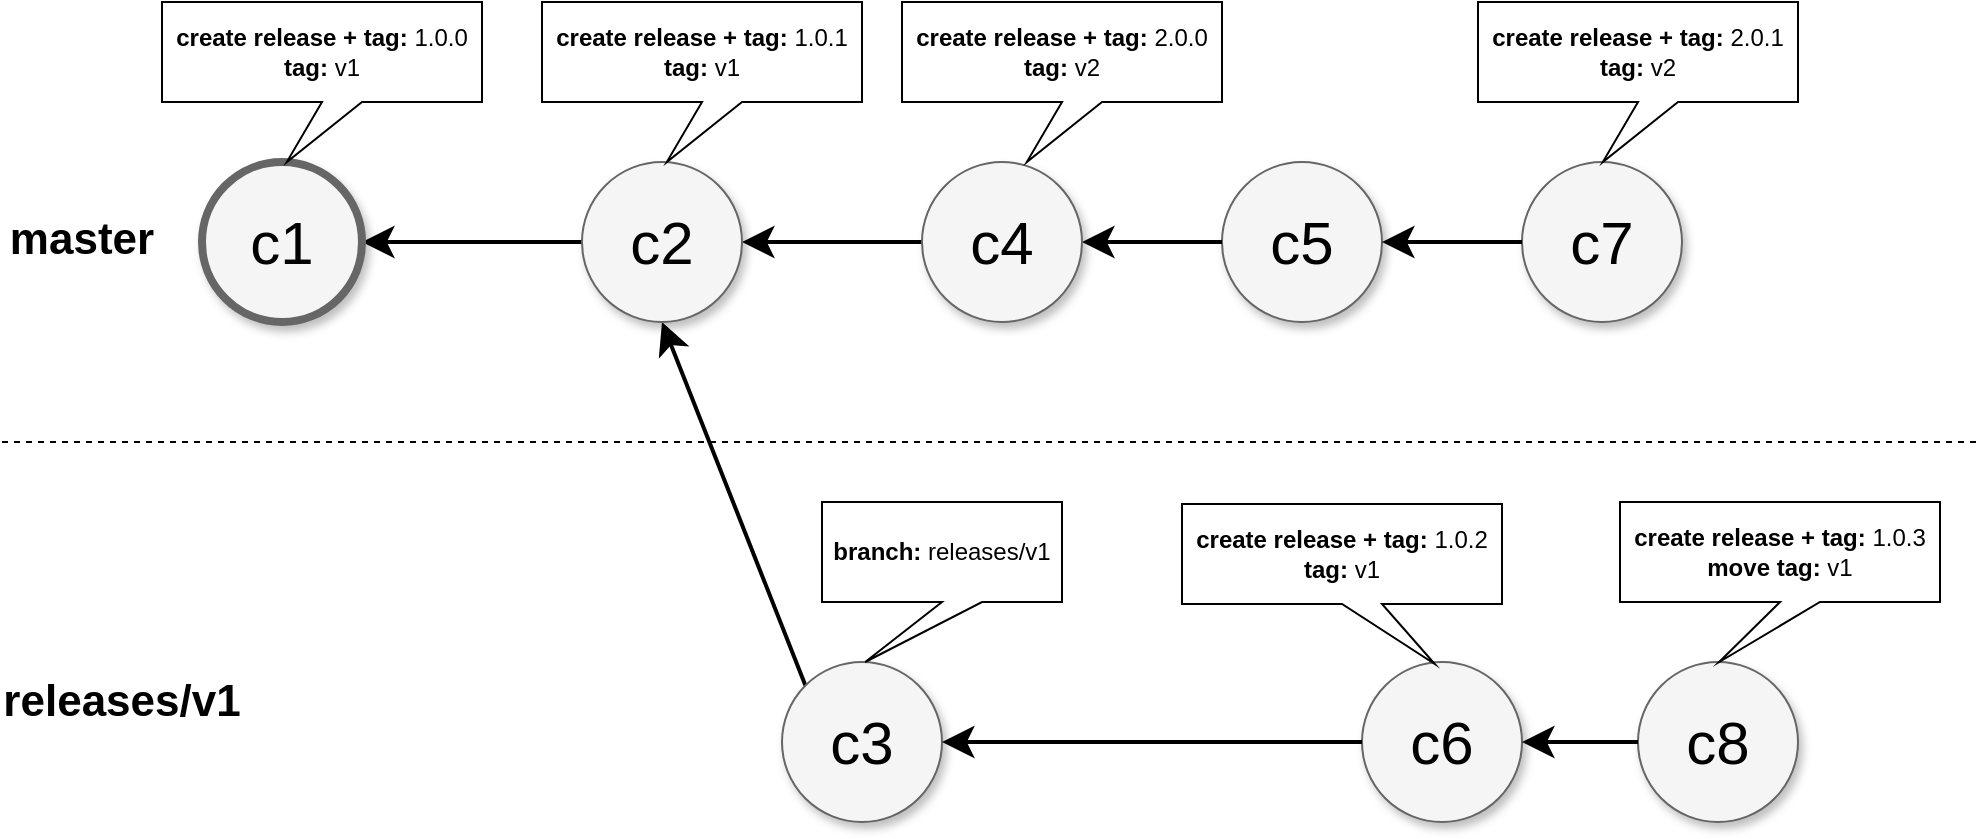 <mxfile version="12.3.8" type="device" pages="1"><diagram name="Page-1" id="ff44883e-f642-bcb2-894b-16b3d25a3f0b"><mxGraphModel dx="1056" dy="568" grid="1" gridSize="10" guides="1" tooltips="1" connect="1" arrows="1" fold="1" page="1" pageScale="1.5" pageWidth="1169" pageHeight="826" background="#ffffff" math="0" shadow="0"><root><mxCell id="0" style=";html=1;"/><mxCell id="1" style=";html=1;" parent="0"/><mxCell id="f0bcc99304e6f5a-9" style="edgeStyle=none;curved=1;html=1;startSize=10;endArrow=classic;endFill=1;endSize=10;strokeColor=#000000;strokeWidth=2;fontSize=12;entryX=1;entryY=0.5;entryDx=0;entryDy=0;exitX=0;exitY=0.5;exitDx=0;exitDy=0;" parent="1" source="f0bcc99304e6f5a-2" target="f0bcc99304e6f5a-1" edge="1"><mxGeometry relative="1" as="geometry"><mxPoint x="410" y="770" as="sourcePoint"/></mxGeometry></mxCell><mxCell id="f0bcc99304e6f5a-16" style="edgeStyle=none;curved=1;html=1;startSize=10;endFill=1;endSize=10;strokeWidth=2;fontSize=12;exitX=0;exitY=0;exitDx=0;exitDy=0;entryX=0.5;entryY=1;entryDx=0;entryDy=0;" parent="1" source="f0bcc99304e6f5a-3" target="f0bcc99304e6f5a-2" edge="1"><mxGeometry relative="1" as="geometry"><mxPoint x="310" y="870" as="targetPoint"/></mxGeometry></mxCell><mxCell id="f0bcc99304e6f5a-1" value="c1" style="ellipse;whiteSpace=wrap;html=1;rounded=0;shadow=1;strokeColor=#666666;strokeWidth=4;fontSize=30;align=center;fillColor=#f5f5f5;" parent="1" vertex="1"><mxGeometry x="280" y="570" width="80" height="80" as="geometry"/></mxCell><mxCell id="f0bcc99304e6f5a-10" style="edgeStyle=none;curved=1;html=1;startSize=10;endFill=1;endSize=10;strokeWidth=2;fontSize=12;exitX=0;exitY=0.5;exitDx=0;exitDy=0;entryX=1;entryY=0.5;entryDx=0;entryDy=0;" parent="1" source="f0bcc99304e6f5a-6" target="f0bcc99304e6f5a-2" edge="1"><mxGeometry relative="1" as="geometry"><mxPoint x="590" y="530" as="targetPoint"/></mxGeometry></mxCell><mxCell id="f0bcc99304e6f5a-2" value="c2" style="ellipse;whiteSpace=wrap;html=1;rounded=0;shadow=1;strokeColor=#666666;strokeWidth=1;fontSize=30;align=center;fillColor=#f5f5f5;" parent="1" vertex="1"><mxGeometry x="470" y="570" width="80" height="80" as="geometry"/></mxCell><mxCell id="f0bcc99304e6f5a-3" value="c3" style="ellipse;whiteSpace=wrap;html=1;rounded=0;shadow=1;strokeColor=#666666;strokeWidth=1;fontSize=30;align=center;fillColor=#f5f5f5;" parent="1" vertex="1"><mxGeometry x="570" y="820" width="80" height="80" as="geometry"/></mxCell><mxCell id="f0bcc99304e6f5a-4" value="c5" style="ellipse;whiteSpace=wrap;html=1;rounded=0;shadow=1;strokeColor=#666666;strokeWidth=1;fontSize=30;align=center;fillColor=#f5f5f5;" parent="1" vertex="1"><mxGeometry x="790" y="570" width="80" height="80" as="geometry"/></mxCell><mxCell id="f0bcc99304e6f5a-14" style="edgeStyle=none;curved=1;html=1;startSize=10;endFill=1;endSize=10;strokeWidth=2;fontSize=12;exitX=0;exitY=0.5;exitDx=0;exitDy=0;entryX=1;entryY=0.5;entryDx=0;entryDy=0;" parent="1" source="f0bcc99304e6f5a-4" target="f0bcc99304e6f5a-6" edge="1"><mxGeometry relative="1" as="geometry"><mxPoint x="730" y="530" as="targetPoint"/></mxGeometry></mxCell><mxCell id="f0bcc99304e6f5a-6" value="c4" style="ellipse;whiteSpace=wrap;html=1;rounded=0;shadow=1;strokeColor=#666666;strokeWidth=1;fontSize=30;align=center;fillColor=#f5f5f5;" parent="1" vertex="1"><mxGeometry x="640" y="570" width="80" height="80" as="geometry"/></mxCell><mxCell id="g_rDVRQgEvpVTLsoLcC--1" value="&lt;b&gt;branch:&lt;/b&gt;&amp;nbsp;releases/v1" style="shape=callout;whiteSpace=wrap;html=1;perimeter=calloutPerimeter;position2=0.18;" parent="1" vertex="1"><mxGeometry x="590" y="740" width="120" height="80" as="geometry"/></mxCell><mxCell id="g_rDVRQgEvpVTLsoLcC--3" value="c6" style="ellipse;whiteSpace=wrap;html=1;rounded=0;shadow=1;strokeColor=#666666;strokeWidth=1;fontSize=30;align=center;fillColor=#f5f5f5;" parent="1" vertex="1"><mxGeometry x="860" y="820" width="80" height="80" as="geometry"/></mxCell><mxCell id="g_rDVRQgEvpVTLsoLcC--4" style="edgeStyle=none;curved=1;html=1;startSize=10;endFill=1;endSize=10;strokeWidth=2;fontSize=12;exitX=0;exitY=0.5;exitDx=0;exitDy=0;entryX=1;entryY=0.5;entryDx=0;entryDy=0;" parent="1" source="g_rDVRQgEvpVTLsoLcC--3" target="f0bcc99304e6f5a-3" edge="1"><mxGeometry relative="1" as="geometry"><mxPoint x="591.716" y="841.716" as="sourcePoint"/><mxPoint x="520" y="660" as="targetPoint"/></mxGeometry></mxCell><mxCell id="g_rDVRQgEvpVTLsoLcC--8" value="&lt;b&gt;create release + tag:&lt;/b&gt; 1.0.2&lt;br&gt;&lt;b&gt;tag:&lt;/b&gt; v1" style="shape=callout;whiteSpace=wrap;html=1;perimeter=calloutPerimeter;position2=0.79;" parent="1" vertex="1"><mxGeometry x="770" y="741" width="160" height="80" as="geometry"/></mxCell><mxCell id="g_rDVRQgEvpVTLsoLcC--10" value="c7" style="ellipse;whiteSpace=wrap;html=1;rounded=0;shadow=1;strokeColor=#666666;strokeWidth=1;fontSize=30;align=center;fillColor=#f5f5f5;" parent="1" vertex="1"><mxGeometry x="940" y="570" width="80" height="80" as="geometry"/></mxCell><mxCell id="g_rDVRQgEvpVTLsoLcC--11" style="edgeStyle=none;curved=1;html=1;startSize=10;endFill=1;endSize=10;strokeWidth=2;fontSize=12;exitX=0;exitY=0.5;exitDx=0;exitDy=0;" parent="1" source="g_rDVRQgEvpVTLsoLcC--10" edge="1"><mxGeometry relative="1" as="geometry"><mxPoint x="800" y="620" as="sourcePoint"/><mxPoint x="870" y="610" as="targetPoint"/></mxGeometry></mxCell><mxCell id="g_rDVRQgEvpVTLsoLcC--12" value="c8" style="ellipse;whiteSpace=wrap;html=1;rounded=0;shadow=1;strokeColor=#666666;strokeWidth=1;fontSize=30;align=center;fillColor=#f5f5f5;" parent="1" vertex="1"><mxGeometry x="998" y="820" width="80" height="80" as="geometry"/></mxCell><mxCell id="g_rDVRQgEvpVTLsoLcC--13" style="edgeStyle=none;curved=1;html=1;startSize=10;endFill=1;endSize=10;strokeWidth=2;fontSize=12;exitX=0;exitY=0.5;exitDx=0;exitDy=0;entryX=1;entryY=0.5;entryDx=0;entryDy=0;" parent="1" source="g_rDVRQgEvpVTLsoLcC--12" target="g_rDVRQgEvpVTLsoLcC--3" edge="1"><mxGeometry relative="1" as="geometry"><mxPoint x="870" y="870" as="sourcePoint"/><mxPoint x="660" y="870" as="targetPoint"/></mxGeometry></mxCell><mxCell id="g_rDVRQgEvpVTLsoLcC--18" value="&lt;b&gt;create release + tag:&lt;/b&gt; 1.0.3&lt;br&gt;&lt;b&gt;move tag:&lt;/b&gt; v1" style="shape=callout;whiteSpace=wrap;html=1;perimeter=calloutPerimeter;position2=0.31;" parent="1" vertex="1"><mxGeometry x="989" y="740" width="160" height="80" as="geometry"/></mxCell><mxCell id="g_rDVRQgEvpVTLsoLcC--19" value="master" style="text;html=1;strokeColor=none;fillColor=none;align=center;verticalAlign=middle;whiteSpace=wrap;rounded=0;fontStyle=1;fontSize=22;" parent="1" vertex="1"><mxGeometry x="190" y="599" width="60" height="20" as="geometry"/></mxCell><mxCell id="g_rDVRQgEvpVTLsoLcC--20" value="releases/v1" style="text;html=1;strokeColor=none;fillColor=none;align=center;verticalAlign=middle;whiteSpace=wrap;rounded=0;fontStyle=1;fontSize=22;" parent="1" vertex="1"><mxGeometry x="180" y="830" width="120" height="20" as="geometry"/></mxCell><mxCell id="g_rDVRQgEvpVTLsoLcC--21" value="" style="endArrow=none;dashed=1;html=1;fontSize=22;" parent="1" edge="1"><mxGeometry width="50" height="50" relative="1" as="geometry"><mxPoint x="180" y="710" as="sourcePoint"/><mxPoint x="1170" y="710" as="targetPoint"/></mxGeometry></mxCell><mxCell id="95yrAyCjuaMRlozGYDW8-1" value="&lt;b&gt;create release + tag:&lt;/b&gt; 1.0.1&lt;br&gt;&lt;b&gt;tag:&lt;/b&gt; v1" style="shape=callout;whiteSpace=wrap;html=1;perimeter=calloutPerimeter;position2=0.39;" vertex="1" parent="1"><mxGeometry x="450" y="490" width="160" height="80" as="geometry"/></mxCell><mxCell id="95yrAyCjuaMRlozGYDW8-2" value="&lt;b&gt;create release + tag:&lt;/b&gt; 1.0.0&lt;br&gt;&lt;b&gt;tag:&lt;/b&gt; v1" style="shape=callout;whiteSpace=wrap;html=1;perimeter=calloutPerimeter;position2=0.39;" vertex="1" parent="1"><mxGeometry x="260" y="490" width="160" height="80" as="geometry"/></mxCell><mxCell id="95yrAyCjuaMRlozGYDW8-3" value="&lt;b&gt;create release + tag:&lt;/b&gt;&amp;nbsp;2.0.0&lt;br&gt;&lt;b&gt;tag:&lt;/b&gt; v2" style="shape=callout;whiteSpace=wrap;html=1;perimeter=calloutPerimeter;position2=0.39;" vertex="1" parent="1"><mxGeometry x="630" y="490" width="160" height="80" as="geometry"/></mxCell><mxCell id="95yrAyCjuaMRlozGYDW8-4" value="&lt;b&gt;create release + tag:&lt;/b&gt;&amp;nbsp;2.0.1&lt;br&gt;&lt;b&gt;tag:&lt;/b&gt; v2" style="shape=callout;whiteSpace=wrap;html=1;perimeter=calloutPerimeter;position2=0.39;" vertex="1" parent="1"><mxGeometry x="918" y="490" width="160" height="80" as="geometry"/></mxCell></root></mxGraphModel></diagram></mxfile>